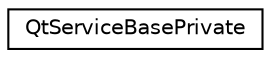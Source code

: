 digraph "Graphical Class Hierarchy"
{
  edge [fontname="Helvetica",fontsize="10",labelfontname="Helvetica",labelfontsize="10"];
  node [fontname="Helvetica",fontsize="10",shape=record];
  rankdir="LR";
  Node0 [label="QtServiceBasePrivate",height=0.2,width=0.4,color="black", fillcolor="white", style="filled",URL="$class_qt_service_base_private.html"];
}
